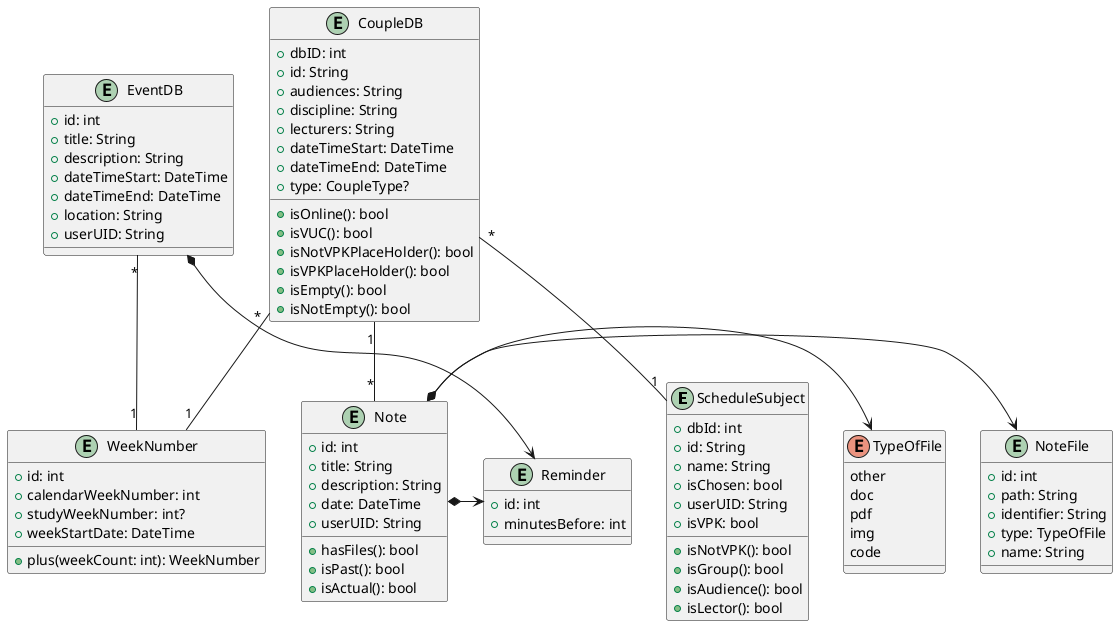@startuml

entity ScheduleSubject {
  +dbId: int
  +id: String
  +name: String
  +isChosen: bool
  +userUID: String
  +isVPK: bool
  +isNotVPK(): bool
  +isGroup(): bool
  +isAudience(): bool
  +isLector(): bool
}

entity CoupleDB {
  +dbID: int
  +id: String
  +audiences: String
  +discipline: String
  +lecturers: String
  +dateTimeStart: DateTime
  +dateTimeEnd: DateTime
  +type: CoupleType?
  +isOnline(): bool
  +isVUC(): bool
  +isNotVPKPlaceHolder(): bool
  +isVPKPlaceHolder(): bool
  +isEmpty(): bool
  +isNotEmpty(): bool
}

entity EventDB {
  +id: int
  +title: String
  +description: String
  +dateTimeStart: DateTime
  +dateTimeEnd: DateTime
  +location: String
  +userUID: String
}

entity WeekNumber {
  +id: int
  +calendarWeekNumber: int
  +studyWeekNumber: int?
  +weekStartDate: DateTime
  +plus(weekCount: int): WeekNumber
}

entity Reminder {
  +id: int
  +minutesBefore: int
}

entity Note {
  +id: int
  +title: String
  +description: String
  +date: DateTime
  +userUID: String
  +hasFiles(): bool
  +isPast(): bool
  +isActual(): bool
}

entity NoteFile {
  +id: int
  +path: String
  +identifier: String
  +type: TypeOfFile
  +name: String
}

enum TypeOfFile {
  other
  doc
  pdf
  img
  code
}

CoupleDB "*" -- "1" ScheduleSubject
CoupleDB "*" -- "1" WeekNumber
CoupleDB "1" -- "*" Note

EventDB *-> Reminder
EventDB "*" -- "1" WeekNumber

Note *-> NoteFile
Note *-> Reminder
Note *-> TypeOfFile

@enduml